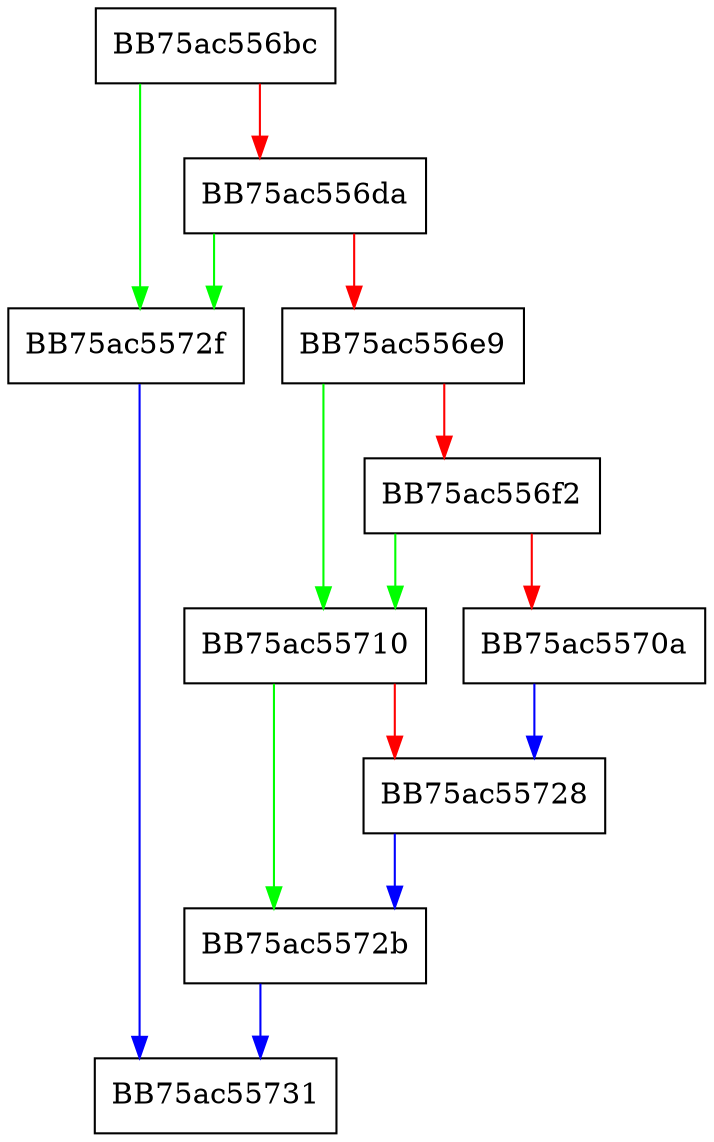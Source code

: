 digraph ValidateEfiVolume {
  node [shape="box"];
  graph [splines=ortho];
  BB75ac556bc -> BB75ac5572f [color="green"];
  BB75ac556bc -> BB75ac556da [color="red"];
  BB75ac556da -> BB75ac5572f [color="green"];
  BB75ac556da -> BB75ac556e9 [color="red"];
  BB75ac556e9 -> BB75ac55710 [color="green"];
  BB75ac556e9 -> BB75ac556f2 [color="red"];
  BB75ac556f2 -> BB75ac55710 [color="green"];
  BB75ac556f2 -> BB75ac5570a [color="red"];
  BB75ac5570a -> BB75ac55728 [color="blue"];
  BB75ac55710 -> BB75ac5572b [color="green"];
  BB75ac55710 -> BB75ac55728 [color="red"];
  BB75ac55728 -> BB75ac5572b [color="blue"];
  BB75ac5572b -> BB75ac55731 [color="blue"];
  BB75ac5572f -> BB75ac55731 [color="blue"];
}